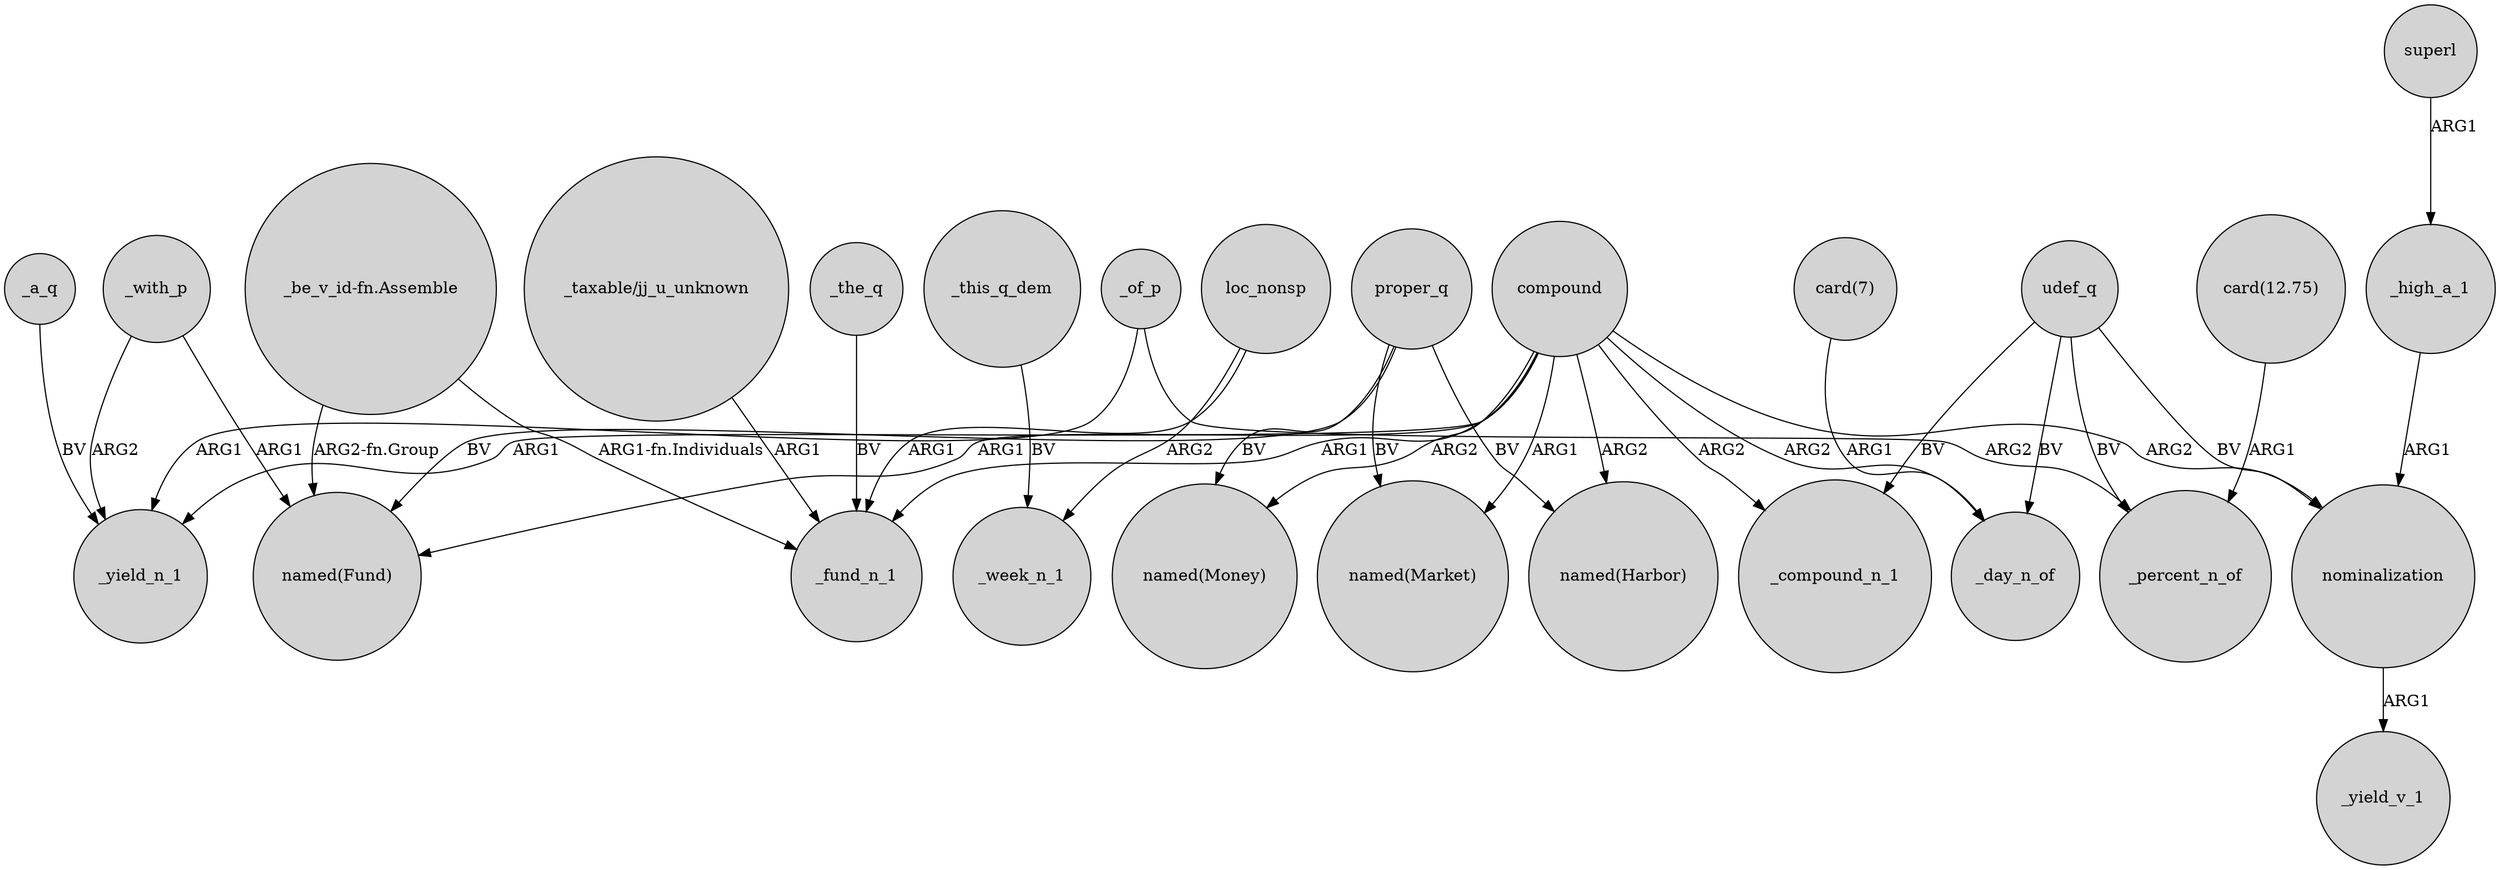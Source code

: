 digraph {
	node [shape=circle style=filled]
	_of_p -> _yield_n_1 [label=ARG1]
	compound -> _fund_n_1 [label=ARG1]
	compound -> _day_n_of [label=ARG2]
	_the_q -> _fund_n_1 [label=BV]
	superl -> _high_a_1 [label=ARG1]
	udef_q -> _compound_n_1 [label=BV]
	compound -> "named(Harbor)" [label=ARG2]
	compound -> "named(Fund)" [label=ARG1]
	proper_q -> "named(Fund)" [label=BV]
	compound -> _yield_n_1 [label=ARG1]
	_high_a_1 -> nominalization [label=ARG1]
	compound -> _compound_n_1 [label=ARG2]
	udef_q -> nominalization [label=BV]
	"_be_v_id-fn.Assemble" -> _fund_n_1 [label="ARG1-fn.Individuals"]
	_with_p -> "named(Fund)" [label=ARG1]
	proper_q -> "named(Market)" [label=BV]
	loc_nonsp -> _week_n_1 [label=ARG2]
	nominalization -> _yield_v_1 [label=ARG1]
	compound -> nominalization [label=ARG2]
	udef_q -> _day_n_of [label=BV]
	udef_q -> _percent_n_of [label=BV]
	"_taxable/jj_u_unknown" -> _fund_n_1 [label=ARG1]
	loc_nonsp -> _fund_n_1 [label=ARG1]
	"card(12.75)" -> _percent_n_of [label=ARG1]
	proper_q -> "named(Money)" [label=BV]
	"card(7)" -> _day_n_of [label=ARG1]
	proper_q -> "named(Harbor)" [label=BV]
	compound -> "named(Market)" [label=ARG1]
	_a_q -> _yield_n_1 [label=BV]
	_this_q_dem -> _week_n_1 [label=BV]
	_with_p -> _yield_n_1 [label=ARG2]
	"_be_v_id-fn.Assemble" -> "named(Fund)" [label="ARG2-fn.Group"]
	_of_p -> _percent_n_of [label=ARG2]
	compound -> "named(Money)" [label=ARG2]
}
